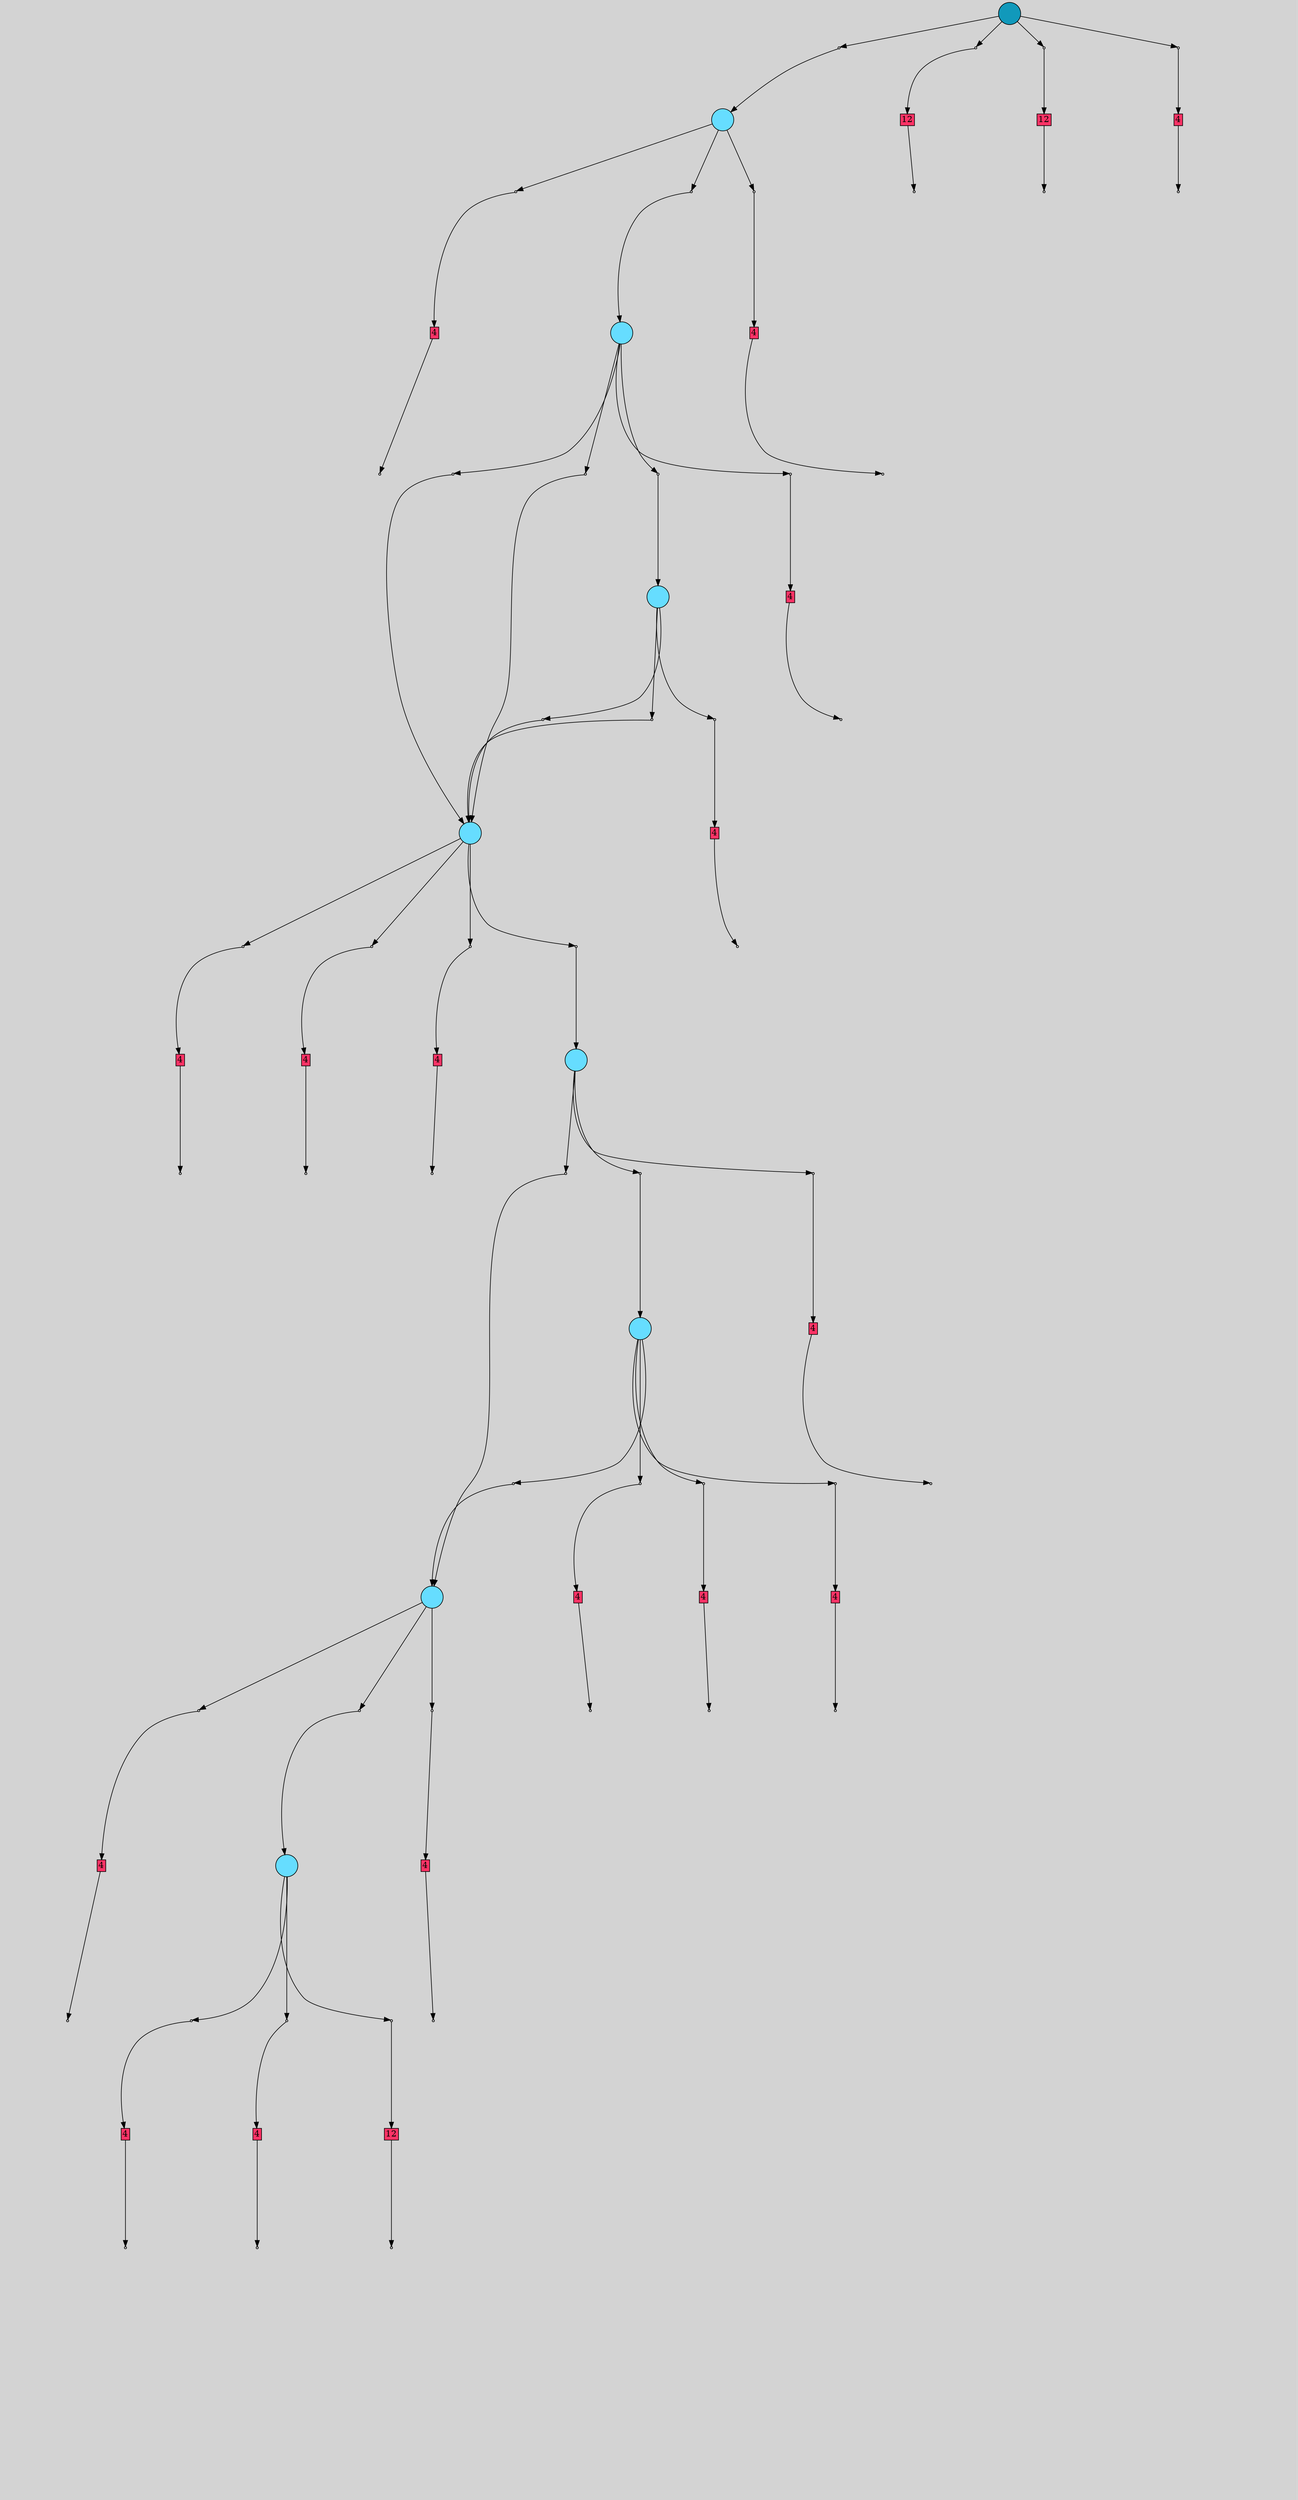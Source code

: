 // File exported with GEGELATI v1.4.0
// On the 2025-07-15 12:23:11
// With the File::TPGGraphDotExporter
digraph{
	graph[pad = "0.212, 0.055" bgcolor = lightgray]
	node[shape=circle style = filled label = ""]
		T1905069 [fillcolor="#1199bb"]
		T903035 [fillcolor="#66ddff"]
		A1904635 [fillcolor="#ff3366" shape=box margin=0.03 width=0 height=0 label="12"]
		A1876797 [fillcolor="#ff3366" shape=box margin=0.03 width=0 height=0 label="12"]
		A1343421 [fillcolor="#ff3366" shape=box margin=0.03 width=0 height=0 label="4"]
		A901953 [fillcolor="#ff3366" shape=box margin=0.03 width=0 height=0 label="4"]
		T366366 [fillcolor="#66ddff"]
		A895043 [fillcolor="#ff3366" shape=box margin=0.03 width=0 height=0 label="4"]
		T318425 [fillcolor="#66ddff"]
		A390807 [fillcolor="#ff3366" shape=box margin=0.03 width=0 height=0 label="4"]
		T392714 [fillcolor="#66ddff"]
		A318287 [fillcolor="#ff3366" shape=box margin=0.03 width=0 height=0 label="4"]
		A318632 [fillcolor="#ff3366" shape=box margin=0.03 width=0 height=0 label="4"]
		A318633 [fillcolor="#ff3366" shape=box margin=0.03 width=0 height=0 label="4"]
		T291994 [fillcolor="#66ddff"]
		A392948 [fillcolor="#ff3366" shape=box margin=0.03 width=0 height=0 label="4"]
		T94793 [fillcolor="#66ddff"]
		T281954 [fillcolor="#66ddff"]
		A290491 [fillcolor="#ff3366" shape=box margin=0.03 width=0 height=0 label="4"]
		A95646 [fillcolor="#ff3366" shape=box margin=0.03 width=0 height=0 label="4"]
		T82025 [fillcolor="#66ddff"]
		A95647 [fillcolor="#ff3366" shape=box margin=0.03 width=0 height=0 label="4"]
		A281641 [fillcolor="#ff3366" shape=box margin=0.03 width=0 height=0 label="4"]
		A281642 [fillcolor="#ff3366" shape=box margin=0.03 width=0 height=0 label="4"]
		A225913 [fillcolor="#ff3366" shape=box margin=0.03 width=0 height=0 label="4"]
		A82189 [fillcolor="#ff3366" shape=box margin=0.03 width=0 height=0 label="4"]
		A80805 [fillcolor="#ff3366" shape=box margin=0.03 width=0 height=0 label="4"]
		A81398 [fillcolor="#ff3366" shape=box margin=0.03 width=0 height=0 label="12"]
		P8198970 [fillcolor="#cccccc" shape=point label="0"] //
		I8198970 [shape=box style=invis label="6|13&1|189#1|362&#92;n11|0&0|181#1|41&#92;n"] //0.244618|0.755035|-1.648964|0.315523|
		P8198970 -> I8198970[style=invis]
		T1905069 -> P8198970 -> T903035
		P8198971 [fillcolor="#cccccc" shape=point label="0"] //
		I8198971 [shape=box style=invis label="9|18&1|193#0|359&#92;n5|6&1|267#0|319&#92;n10|14&0|90#0|54&#92;n10|23&1|344#0|134&#92;n3|0&0|346#0|71&#92;n"] //0.459821|-0.022655|0.015694|-0.057270|-0.795073|0.382358|0.542628|-0.703717|-0.975106|-0.526669|
		P8198971 -> I8198971[style=invis]
		A1904635 [fillcolor="#ff3366" shape=box margin=0.03 width=0 height=0 label="12"]
		T1905069 -> P8198971 -> A1904635
		P8198972 [fillcolor="#cccccc" shape=point label="0"] //
		I8198972 [shape=box style=invis label="8|23&1|112#1|36&#92;n6|8&1|207#1|357&#92;n3|18&0|47#0|56&#92;n19|16&0|114#1|347&#92;n3|13&1|223#1|145&#92;n2|3&0|328#1|136&#92;n18|10&1|15#1|137&#92;n3|4&0|277#0|51&#92;n15|21&0|196#1|108&#92;n11|0&0|322#0|141&#92;n"] //0.883825|0.259463|-0.899687|-0.363343|0.964591|0.904897|2.735545|-0.157635|-0.230926|-0.584118|0.152179|-0.368988|0.105116|0.560807|-0.835545|0.657437|0.100519|0.696373|0.643016|-0.399385|
		P8198972 -> I8198972[style=invis]
		A1876797 [fillcolor="#ff3366" shape=box margin=0.03 width=0 height=0 label="12"]
		T1905069 -> P8198972 -> A1876797
		P8198973 [fillcolor="#cccccc" shape=point label="0"] //
		I8198973 [shape=box style=invis label="16|0&1|303#0|118&#92;n"] //-0.034252|0.657764|
		P8198973 -> I8198973[style=invis]
		A1343421 [fillcolor="#ff3366" shape=box margin=0.03 width=0 height=0 label="4"]
		T1905069 -> P8198973 -> A1343421
		P8198974 [fillcolor="#cccccc" shape=point label="0"] //
		I8198974 [shape=box style=invis label="5|18&1|362#0|241&#92;n7|10&0|210#1|247&#92;n8|4&1|87#1|226&#92;n3|21&0|196#1|299&#92;n11|0&0|322#0|141&#92;n"] //-0.925135|0.753555|-0.378511|0.731420|0.069333|-0.252375|-0.160459|-0.877355|0.432150|-0.399385|
		P8198974 -> I8198974[style=invis]
		A901953 [fillcolor="#ff3366" shape=box margin=0.03 width=0 height=0 label="4"]
		T903035 -> P8198974 -> A901953
		P8198975 [fillcolor="#cccccc" shape=point label="0"] //
		I8198975 [shape=box style=invis label="18|10&1|15#1|137&#92;n5|4&1|87#1|178&#92;n3|21&0|196#1|299&#92;n11|0&0|322#0|141&#92;n"] //0.105116|0.560807|0.069333|-0.252375|-0.160459|-0.877355|0.643016|-0.399385|
		P8198975 -> I8198975[style=invis]
		T903035 -> P8198975 -> T366366
		P8198976 [fillcolor="#cccccc" shape=point label="0"] //
		I8198976 [shape=box style=invis label="16|0&1|341#0|55&#92;n"] //0.748323|0.684589|
		P8198976 -> I8198976[style=invis]
		A895043 [fillcolor="#ff3366" shape=box margin=0.03 width=0 height=0 label="4"]
		T903035 -> P8198976 -> A895043
		P8198977 [fillcolor="#cccccc" shape=point label="1"] //
		I8198977 [shape=box style=invis label="2|0&1|148#0|304&#92;n11|4&1|191#1|49&#92;n10|1&0|215#1|353&#92;n3|14&1|141#1|75&#92;n1|2&0|244#1|112&#92;n11|15&0|348#0|288&#92;n4|8&1|144#1|79&#92;n17|3&1|69#1|194&#92;n18|7&0|145#0|271&#92;n11|18&1|375#1|175&#92;n3|0&1|24#0|87&#92;n18|13&0|138#0|14&#92;n3|10&1|75#0|131&#92;n8|9&1|350#1|152&#92;n15|5&1|364#1|111&#92;n15|15&1|348#0|205&#92;n17|16&1|225#0|291&#92;n0|6&1|57#0|328&#92;n16|11&0|222#1|232&#92;n5|6&0|58#1|35&#92;n16|12&1|126#1|366&#92;n7|10&1|187#1|32&#92;n"] //0.781826|0.267221|0.449228|-0.770037|0.195207|-0.097985|-0.959947|-0.362804|0.670523|-0.559773|-0.174961|-0.163361|-0.901965|-0.767429|-0.876842|-0.792878|0.868880|0.383261|-0.142616|0.356071|0.402004|-0.182426|0.680138|-0.438748|-0.558208|-0.564100|0.031179|0.756670|-0.603312|-0.384606|0.440783|0.457064|0.574013|0.763143|0.827215|0.911975|-0.628025|0.470860|0.875841|-0.762659|-0.671661|-0.632476|0.215671|-0.340044|
		P8198977 -> I8198977[style=invis]
		A1904635 -> P8198977
		P8198978 [fillcolor="#cccccc" shape=point label="1"] //
		I8198978 [shape=box style=invis label="19|8&0|298#1|338&#92;n18|7&0|145#0|271&#92;n15|21&1|2#1|73&#92;n13|10&0|134#0|21&#92;n10|5&1|329#0|346&#92;n14|18&1|375#1|136&#92;n9|13&0|138#0|14&#92;n9|14&1|227#0|104&#92;n1|2&0|244#1|112&#92;n3|21&0|347#0|340&#92;n17|3&1|69#1|39&#92;n15|0&0|326#0|102&#92;n17|9&0|131#1|195&#92;n14|6&0|189#0|264&#92;n16|11&0|54#1|232&#92;n5|10&1|187#1|32&#92;n2|8&0|312#0|320&#92;n17|16&1|225#0|4&#92;n12|12&1|295#0|27&#92;n1|1&1|15#1|0&#92;n11|4&1|191#1|49&#92;n15|15&1|348#0|205&#92;n"] //-0.148723|-0.551045|0.868880|0.383261|-0.162399|0.806936|-0.191257|-0.395948|-0.158615|0.069144|-0.142616|0.356071|0.680138|-0.438748|-0.464571|0.271608|0.670523|-0.559773|-0.012846|-0.453170|-0.876842|-0.792878|-0.486046|0.617228|0.669749|-0.033395|-0.446001|0.724483|-0.466944|0.470860|0.215671|-0.340044|-0.319185|0.930855|0.527738|0.763143|-0.716622|-0.310278|-0.546446|0.753831|0.449228|-0.770037|0.440783|0.457064|
		P8198978 -> I8198978[style=invis]
		A1876797 -> P8198978
		P8198979 [fillcolor="#cccccc" shape=point label="1"] //
		I8198979 [shape=box style=invis label="4|7&1|176#0|150&#92;n9|20&0|117#0|50&#92;n18|5&1|236#1|92&#92;n10|15&1|295#0|20&#92;n3|16&1|334#0|369&#92;n6|0&1|110#1|210&#92;n2|1&1|355#0|191&#92;n11|18&1|223#0|184&#92;n11|2&0|1#0|321&#92;n18|14&1|291#1|272&#92;n3|4&0|240#0|18&#92;n18|11&0|18#1|224&#92;n2|1&0|223#1|266&#92;n5|3&1|146#1|295&#92;n5|12&0|243#0|292&#92;n13|16&0|98#0|76&#92;n12|7&1|236#0|60&#92;n4|13&0|258#1|160&#92;n9|6&1|374#1|49&#92;n0|8&0|168#0|230&#92;n6|14&1|205#0|340&#92;n19|10&0|164#0|99&#92;n4|12&1|125#0|304&#92;n11|7&0|79#1|301&#92;n6|9&0|223#0|223&#92;n"] //0.364591|-0.909944|0.788959|0.197568|-0.624665|0.357144|0.385713|-0.449775|0.687282|-0.582454|0.137668|0.343482|-0.263250|0.005991|-0.059417|-1.253259|-0.307483|1.253176|0.986238|0.448487|-0.380664|0.616934|0.757770|0.694105|-0.569728|-0.382425|-0.390798|-0.865433|-0.238372|0.901978|0.308679|-0.866866|0.578101|-0.664306|-0.318764|-0.439480|-0.760338|0.043224|0.682304|0.387993|0.531244|-0.003019|0.298769|0.510428|0.578631|0.040945|0.112191|-0.232086|-0.071446|-0.124310|
		P8198979 -> I8198979[style=invis]
		A1343421 -> P8198979
		P8198980 [fillcolor="#cccccc" shape=point label="1"] //
		I8198980 [shape=box style=invis label="0|9&0|177#0|58&#92;n4|0&1|191#0|108&#92;n5|13&1|128#0|22&#92;n18|17&1|183#0|127&#92;n17|16&0|48#0|243&#92;n6|3&0|33#1|302&#92;n18|14&1|93#0|273&#92;n9|6&0|173#1|208&#92;n12|15&0|363#0|81&#92;n5|12&0|14#0|147&#92;n11|11&1|60#0|6&#92;n2|10&0|246#0|339&#92;n5|9&0|174#1|184&#92;n11|3&1|189#1|209&#92;n17|8&1|278#1|8&#92;n0|14&1|70#1|331&#92;n0|1&1|258#0|15&#92;n1|7&1|176#1|26&#92;n19|4&0|317#0|157&#92;n11|2&0|257#1|202&#92;n0|15&1|31#1|61&#92;n"] //-0.448461|0.020276|0.781313|0.526572|0.796684|0.919061|0.370386|-0.724904|-0.873035|0.949021|0.246008|0.967611|-0.510460|-0.420570|0.980804|0.764374|0.398010|-0.336023|0.269668|0.189639|0.539697|0.466210|-0.099239|0.373078|-0.098534|0.043315|-0.823161|-0.767217|-0.598816|0.278082|-0.842047|-0.200398|0.445911|-0.245247|0.364591|-0.909944|-0.114505|-0.363926|-0.711015|-0.300476|0.337721|-0.362584|
		P8198980 -> I8198980[style=invis]
		A901953 -> P8198980
		P8198981 [fillcolor="#cccccc" shape=point label="0"] //
		I8198981 [shape=box style=invis label="15|5&1|265#1|313&#92;n5|4&0|125#1|365&#92;n19|10&1|11#1|215&#92;n3|21&0|196#1|299&#92;n11|0&0|322#0|141&#92;n"] //0.863117|0.389418|0.197257|-0.936388|1.875962|-0.515228|-0.160459|-0.877355|0.729564|-0.399385|
		P8198981 -> I8198981[style=invis]
		T366366 -> P8198981 -> T318425
		P8198982 [fillcolor="#cccccc" shape=point label="0"] //
		I8198982 [shape=box style=invis label="16|0&1|303#0|118&#92;n"] //-0.034252|0.657764|
		P8198982 -> I8198982[style=invis]
		A390807 [fillcolor="#ff3366" shape=box margin=0.03 width=0 height=0 label="4"]
		T366366 -> P8198982 -> A390807
		P8198983 [fillcolor="#cccccc" shape=point label="0"] //
		I8198983 [shape=box style=invis label="14|10&1|279#1|177&#92;n14|21&1|120#1|352&#92;n11|0&0|322#0|141&#92;n"] //-0.417930|0.764964|0.473582|-0.139702|0.643016|-0.399385|
		P8198983 -> I8198983[style=invis]
		T366366 -> P8198983 -> T318425
		P8198984 [fillcolor="#cccccc" shape=point label="0"] //
		I8198984 [shape=box style=invis label="17|4&1|291#1|118&#92;n19|10&1|11#1|215&#92;n3|21&0|196#1|299&#92;n11|0&0|322#0|141&#92;n"] //0.919161|0.906996|1.875962|-0.515228|-0.160459|-0.877355|0.643016|-0.399385|
		P8198984 -> I8198984[style=invis]
		T366366 -> P8198984 -> T392714
		P8198985 [fillcolor="#cccccc" shape=point label="1"] //
		I8198985 [shape=box style=invis label="16|16&1|308#1|64&#92;n5|13&1|128#0|65&#92;n18|11&0|352#0|225&#92;n8|7&1|106#0|361&#92;n5|8&0|64#0|70&#92;n6|22&1|28#0|201&#92;n5|14&1|40#1|324&#92;n1|12&0|86#0|56&#92;n7|15&0|224#1|135&#92;n6|3&0|296#1|141&#92;n17|0&1|304#0|336&#92;n10|5&1|75#1|156&#92;n18|4&1|151#0|156&#92;n17|18&1|290#1|172&#92;n10|6&1|154#1|21&#92;n8|14&0|127#1|12&#92;n3|1&1|257#0|15&#92;n5|9&0|162#1|220&#92;n10|10&0|334#1|324&#92;n15|16&0|157#1|271&#92;n2|2&0|31#1|284&#92;n"] //-0.232534|0.041045|0.796684|0.919061|-0.579557|-0.502937|-0.543883|-0.668944|-0.665537|0.288085|0.503608|0.412188|-0.855609|-0.349788|-0.589053|-0.768796|-0.588368|0.695467|0.922673|0.775438|-0.952032|0.653356|-0.655458|0.158031|-0.939089|0.656488|0.276805|-0.333675|-0.829202|-0.648721|0.489991|-0.322974|0.006992|-0.297209|-0.098534|0.043315|0.700610|-0.783162|0.349786|0.180264|0.625147|0.096311|
		P8198985 -> I8198985[style=invis]
		A895043 -> P8198985
		P8198986 [fillcolor="#cccccc" shape=point label="0"] //
		I8198986 [shape=box style=invis label="16|0&1|303#0|118&#92;n"] //-0.034252|0.657764|
		P8198986 -> I8198986[style=invis]
		A318287 [fillcolor="#ff3366" shape=box margin=0.03 width=0 height=0 label="4"]
		T318425 -> P8198986 -> A318287
		P8198987 [fillcolor="#cccccc" shape=point label="0"] //
		I8198987 [shape=box style=invis label="13|9&1|206#1|13&#92;n16|8&1|124#1|267&#92;n19|18&0|321#1|149&#92;n1|10&0|176#0|330&#92;n14|21&1|120#1|352&#92;n11|0&0|322#0|141&#92;n"] //-0.093469|-0.814892|0.554836|0.387862|-1.261820|0.127437|-0.769884|0.233330|0.473582|-0.139702|0.643016|-0.399385|
		P8198987 -> I8198987[style=invis]
		A318632 [fillcolor="#ff3366" shape=box margin=0.03 width=0 height=0 label="4"]
		T318425 -> P8198987 -> A318632
		P8198988 [fillcolor="#cccccc" shape=point label="0"] //
		I8198988 [shape=box style=invis label="16|4&0|227#1|90&#92;n10|5&1|330#0|77&#92;n4|1&1|12#0|148&#92;n7|15&1|324#0|317&#92;n12|2&0|121#1|1&#92;n11|8&0|53#0|15&#92;n3|18&1|301#0|362&#92;n1|10&0|176#0|330&#92;n14|21&1|120#1|352&#92;n11|0&0|322#0|141&#92;n"] //0.061031|0.800783|-0.950414|0.790764|0.024545|0.346331|0.427881|0.403128|-0.822753|-0.307795|-0.710749|0.021276|0.006922|0.031933|-0.769884|0.233330|0.572708|-0.139702|0.643016|-0.399385|
		P8198988 -> I8198988[style=invis]
		A318633 [fillcolor="#ff3366" shape=box margin=0.03 width=0 height=0 label="4"]
		T318425 -> P8198988 -> A318633
		P8198989 [fillcolor="#cccccc" shape=point label="0"] //
		I8198989 [shape=box style=invis label="2|16&1|146#1|29&#92;n17|3&1|53#0|300&#92;n14|11&0|219#1|360&#92;n12|19&0|160#0|35&#92;n2|0&1|241#0|19&#92;n"] //-0.265337|0.285302|-0.253663|0.815005|-0.439158|0.138405|0.314684|0.395626|0.178747|0.162744|
		P8198989 -> I8198989[style=invis]
		T318425 -> P8198989 -> T291994
		P8198990 [fillcolor="#cccccc" shape=point label="1"] //
		I8198990 [shape=box style=invis label="7|15&1|73#1|329&#92;n8|0&1|224#1|181&#92;n17|16&0|48#0|243&#92;n17|6&1|154#0|207&#92;n5|9&0|174#1|184&#92;n18|17&1|367#0|127&#92;n11|13&1|209#1|103&#92;n11|3&1|189#1|209&#92;n0|14&1|70#1|331&#92;n15|11&0|233#0|191&#92;n1|14&0|206#1|353&#92;n8|10&1|271#1|205&#92;n0|1&1|258#0|15&#92;n9|6&0|173#1|208&#92;n10|2&1|310#1|355&#92;n5|4&0|329#0|29&#92;n8|7&1|106#0|323&#92;n5|8&0|64#0|54&#92;n0|15&1|31#1|61&#92;n"] //-0.906580|0.112074|-0.300582|-0.746439|-0.873035|0.949021|0.754324|0.256240|-0.098534|0.043315|0.296191|-0.724904|0.144058|0.005879|-0.823161|-0.767217|-0.842047|-0.200398|-0.434341|0.487275|0.044191|-0.117595|-0.642343|-0.024786|0.445911|-0.245247|0.980804|0.764374|0.632492|0.750557|0.275663|0.781432|-0.543883|-0.668944|-0.665537|0.288085|0.337721|-0.362584|
		P8198990 -> I8198990[style=invis]
		A390807 -> P8198990
		P8198991 [fillcolor="#cccccc" shape=point label="0"] //
		I8198991 [shape=box style=invis label="0|18&1|290#1|266&#92;n7|7&1|39#1|70&#92;n2|8&0|199#0|162&#92;n0|2&0|330#1|249&#92;n3|18&1|301#0|362&#92;n1|10&0|176#0|330&#92;n14|21&1|120#1|352&#92;n11|0&0|322#0|141&#92;n"] //0.256860|0.422439|0.554594|0.741562|-0.694835|-0.392754|0.320160|-0.110423|0.006922|0.031933|-0.769884|0.233330|0.473582|-0.139702|0.643016|-0.399385|
		P8198991 -> I8198991[style=invis]
		T392714 -> P8198991 -> T318425
		P8198992 [fillcolor="#cccccc" shape=point label="0"] //
		I8198992 [shape=box style=invis label="19|10&1|11#1|215&#92;n17|4&1|151#1|118&#92;n3|21&0|196#1|299&#92;n4|0&0|322#0|141&#92;n"] //2.560102|-0.515228|0.919161|0.906996|-0.160459|-0.877355|0.643016|-0.399385|
		P8198992 -> I8198992[style=invis]
		T392714 -> P8198992 -> T318425
		P8198993 [fillcolor="#cccccc" shape=point label="0"] //
		I8198993 [shape=box style=invis label="19|22&1|232#0|278&#92;n12|4&0|266#1|266&#92;n0|21&0|262#0|244&#92;n12|12&0|285#1|126&#92;n8|11&1|229#0|171&#92;n18|21&1|225#0|370&#92;n18|18&0|371#1|128&#92;n1|10&0|186#0|213&#92;n10|9&0|276#1|247&#92;n2|8&0|81#1|352&#92;n15|4&0|104#0|90&#92;n3|21&0|196#1|299&#92;n11|0&0|322#0|141&#92;n"] //-0.525099|0.990786|-0.354991|0.433815|0.322632|0.233181|-0.520654|-0.178106|0.064540|-0.704141|-0.216154|-0.660452|0.607226|0.216906|-0.627785|0.960330|0.711249|0.594692|-0.371565|0.372324|0.162751|-0.963944|-0.160459|-0.877355|1.106081|-0.399385|
		P8198993 -> I8198993[style=invis]
		A392948 [fillcolor="#ff3366" shape=box margin=0.03 width=0 height=0 label="4"]
		T392714 -> P8198993 -> A392948
		P8198994 [fillcolor="#cccccc" shape=point label="1"] //
		I8198994 [shape=box style=invis label="5|9&0|174#1|184&#92;n18|17&1|183#0|127&#92;n17|16&0|48#0|243&#92;n6|3&0|33#1|302&#92;n9|6&0|173#1|208&#92;n12|15&0|363#0|81&#92;n11|11&1|60#0|6&#92;n2|10&0|246#0|339&#92;n11|13&1|209#1|103&#92;n11|3&1|189#1|209&#92;n17|8&1|278#1|8&#92;n0|14&1|70#1|331&#92;n0|1&1|258#0|15&#92;n5|4&0|329#0|29&#92;n8|7&1|106#0|323&#92;n11|2&0|257#1|202&#92;n0|15&1|31#1|61&#92;n"] //-0.098534|0.043315|0.370386|-0.724904|-0.873035|0.949021|0.246008|0.967611|0.980804|0.764374|0.398010|-0.336023|0.539697|0.466210|-0.099239|0.373078|0.144058|0.005879|-0.823161|-0.767217|-0.598816|0.278082|-0.842047|-0.200398|0.445911|-0.245247|0.275663|0.781432|-0.543883|-0.668944|-0.711015|-0.300476|0.337721|-0.362584|
		P8198994 -> I8198994[style=invis]
		A318287 -> P8198994
		P8198995 [fillcolor="#cccccc" shape=point label="1"] //
		I8198995 [shape=box style=invis label="5|9&0|174#1|220&#92;n17|6&1|154#1|207&#92;n3|7&1|331#0|31&#92;n6|3&0|33#1|302&#92;n10|5&1|75#1|156&#92;n5|16&1|12#1|85&#92;n12|15&0|363#0|81&#92;n11|3&1|189#1|209&#92;n11|11&1|60#0|6&#92;n13|2&0|31#1|284&#92;n11|13&1|209#1|103&#92;n5|8&0|64#0|70&#92;n10|4&0|3#0|7&#92;n10|14&0|204#0|171&#92;n0|1&1|258#0|15&#92;n18|7&1|7#1|26&#92;n18|17&1|183#0|127&#92;n8|10&1|106#0|94&#92;n11|16&0|257#1|202&#92;n"] //-0.098534|0.043315|0.754324|0.256240|-0.514980|0.239226|0.246008|0.967611|-0.655458|0.158031|0.590571|-0.341194|0.398010|-0.336023|-0.823161|-0.767217|0.539697|0.466210|0.625147|0.096311|0.185222|0.005879|-0.665537|0.288085|0.170786|0.849272|-0.715505|0.550771|0.445911|-0.245247|0.364591|-0.909944|0.370386|-0.724904|-0.543883|-0.668944|-0.711015|-0.469182|
		P8198995 -> I8198995[style=invis]
		A318632 -> P8198995
		P8198996 [fillcolor="#cccccc" shape=point label="1"] //
		I8198996 [shape=box style=invis label="10|5&1|75#1|156&#92;n18|7&1|33#1|26&#92;n7|17&0|224#1|135&#92;n18|12&1|183#0|127&#92;n17|18&1|199#1|112&#92;n5|9&0|162#1|220&#92;n19|19&0|369#1|261&#92;n13|15&0|103#1|169&#92;n17|6&1|154#1|207&#92;n10|2&1|310#1|355&#92;n14|4&0|68#0|50&#92;n0|23&1|244#0|9&#92;n12|11&0|233#0|191&#92;n15|16&0|43#0|156&#92;n10|9&1|71#0|168&#92;n7|5&0|101#0|20&#92;n3|3&0|15#0|35&#92;n13|17&0|221#0|328&#92;n10|10&1|255#1|188&#92;n0|15&1|131#1|206&#92;n0|1&1|258#0|15&#92;n10|14&0|204#0|171&#92;n18|13&1|130#0|188&#92;n3|8&0|61#0|353&#92;n19|16&0|10#1|69&#92;n0|2&1|86#1|324&#92;n8|7&1|106#0|94&#92;n19|13&1|274#1|287&#92;n"] //-0.655458|0.158031|0.364591|-0.909944|-0.588368|0.695467|0.575786|-0.724904|-0.519430|-0.495295|-0.098534|0.043315|0.453784|0.187864|0.987086|-0.227202|0.754324|0.256240|0.632492|0.750557|0.361990|-0.600934|-0.221350|0.013239|-0.222745|0.487275|0.162290|-0.844300|0.370649|0.604173|0.627714|0.005896|0.496094|-0.113047|0.266238|-0.860180|0.877290|0.248834|-0.093304|-0.737641|0.445911|-0.245247|-0.715505|0.550771|-0.670842|-0.473372|-0.442801|-0.340562|0.292403|0.344036|-0.350041|0.188956|-0.543883|-0.668944|0.201604|0.097691|
		P8198996 -> I8198996[style=invis]
		A318633 -> P8198996
		P8198997 [fillcolor="#cccccc" shape=point label="0"] //
		I8198997 [shape=box style=invis label="5|3&1|342#1|226&#92;n17|10&0|51#1|295&#92;n14|21&1|120#1|352&#92;n11|0&0|322#0|141&#92;n"] //0.069333|-0.252375|0.444809|0.367915|0.572708|-0.139702|1.133138|-0.399385|
		P8198997 -> I8198997[style=invis]
		T291994 -> P8198997 -> T94793
		P8198998 [fillcolor="#cccccc" shape=point label="0"] //
		I8198998 [shape=box style=invis label="5|1&1|37#0|373&#92;n19|20&0|145#0|140&#92;n19|13&0|164#0|238&#92;n10|0&1|75#0|349&#92;n"] //-0.929955|0.558907|-0.452697|-0.884624|-0.870444|-0.968304|0.636267|-0.440368|
		P8198998 -> I8198998[style=invis]
		T291994 -> P8198998 -> T281954
		P8198999 [fillcolor="#cccccc" shape=point label="0"] //
		I8198999 [shape=box style=invis label="13|0&1|194#1|290&#92;n17|9&1|224#0|309&#92;n11|3&1|63#0|297&#92;n8|10&0|264#1|260&#92;n11|18&1|323#1|375&#92;n14|21&0|3#0|234&#92;n11|0&0|322#0|141&#92;n"] //-0.823854|-0.278629|-0.553329|0.135693|0.713115|0.953665|-0.259654|-0.454200|0.702635|0.408155|0.032878|-0.537871|0.643016|-0.321874|
		P8198999 -> I8198999[style=invis]
		A290491 [fillcolor="#ff3366" shape=box margin=0.03 width=0 height=0 label="4"]
		T291994 -> P8198999 -> A290491
		P8199000 [fillcolor="#cccccc" shape=point label="1"] //
		I8199000 [shape=box style=invis label="5|9&0|174#1|220&#92;n6|3&0|33#1|302&#92;n17|6&1|154#1|207&#92;n3|7&1|331#0|31&#92;n10|5&1|75#1|156&#92;n5|16&1|12#1|85&#92;n12|15&0|363#0|81&#92;n12|10&1|103#1|330&#92;n11|3&1|189#1|209&#92;n11|11&1|60#0|6&#92;n13|2&0|31#1|284&#92;n5|8&0|64#0|70&#92;n10|4&0|3#0|7&#92;n11|13&1|209#1|103&#92;n18|17&1|183#0|127&#92;n0|1&1|258#0|15&#92;n19|14&0|313#0|221&#92;n8|7&1|106#0|94&#92;n11|16&0|257#1|202&#92;n"] //-0.098534|0.043315|0.246008|0.967611|0.806269|0.256240|-0.514980|0.239226|-0.655458|0.158031|0.590571|-0.341194|0.576646|-0.336023|-0.628855|-0.366607|-0.823161|-0.767217|0.539697|0.466210|0.625147|0.096311|-0.665537|0.288085|0.170786|0.849272|0.185222|0.004604|0.370386|-0.724904|0.445911|-0.245247|0.003546|-0.341278|-0.543883|-0.668944|-0.711015|-0.469182|
		P8199000 -> I8199000[style=invis]
		A392948 -> P8199000
		P8199001 [fillcolor="#cccccc" shape=point label="0"] //
		I8199001 [shape=box style=invis label="15|3&1|158#1|335&#92;n17|10&0|51#1|295&#92;n14|21&1|120#1|352&#92;n11|0&0|322#0|141&#92;n"] //-0.579776|0.022722|0.413671|0.367915|0.572708|-0.139702|0.643016|-0.399385|
		P8199001 -> I8199001[style=invis]
		A95646 [fillcolor="#ff3366" shape=box margin=0.03 width=0 height=0 label="4"]
		T94793 -> P8199001 -> A95646
		P8199002 [fillcolor="#cccccc" shape=point label="0"] //
		I8199002 [shape=box style=invis label="17|6&1|139#0|157&#92;n14|11&0|222#1|136&#92;n14|10&0|11#1|224&#92;n14|21&1|120#1|352&#92;n11|0&0|322#0|141&#92;n"] //0.173390|0.474705|-0.319826|0.138405|0.787368|-0.515228|0.572708|-0.139702|0.643016|-0.399385|
		P8199002 -> I8199002[style=invis]
		T94793 -> P8199002 -> T82025
		P8199003 [fillcolor="#cccccc" shape=point label="0"] //
		I8199003 [shape=box style=invis label="15|3&1|158#1|335&#92;n17|10&0|51#1|295&#92;n14|21&1|120#1|352&#92;n11|0&0|322#0|141&#92;n"] //-0.579776|0.022722|0.413671|0.367915|0.572708|-0.139702|0.643016|-0.399385|
		P8199003 -> I8199003[style=invis]
		A95647 [fillcolor="#ff3366" shape=box margin=0.03 width=0 height=0 label="4"]
		T94793 -> P8199003 -> A95647
		P8199004 [fillcolor="#cccccc" shape=point label="0"] //
		I8199004 [shape=box style=invis label="19|0&1|205#1|150&#92;n"] //-0.375445|0.405105|
		P8199004 -> I8199004[style=invis]
		A281641 [fillcolor="#ff3366" shape=box margin=0.03 width=0 height=0 label="4"]
		T281954 -> P8199004 -> A281641
		P8199005 [fillcolor="#cccccc" shape=point label="0"] //
		I8199005 [shape=box style=invis label="14|21&1|120#1|352&#92;n11|0&1|322#0|141&#92;n"] //1.047473|-0.139702|0.643016|-0.720131|
		P8199005 -> I8199005[style=invis]
		A281642 [fillcolor="#ff3366" shape=box margin=0.03 width=0 height=0 label="4"]
		T281954 -> P8199005 -> A281642
		P8199006 [fillcolor="#cccccc" shape=point label="0"] //
		I8199006 [shape=box style=invis label="14|21&1|120#1|352&#92;n11|0&1|290#0|141&#92;n"] //0.572708|-0.139702|0.643016|-0.399385|
		P8199006 -> I8199006[style=invis]
		T281954 -> P8199006 -> T94793
		P8199007 [fillcolor="#cccccc" shape=point label="0"] //
		I8199007 [shape=box style=invis label="18|16&1|60#1|128&#92;n13|22&0|88#1|294&#92;n14|21&1|120#1|352&#92;n11|0&0|142#0|141&#92;n"] //0.061011|-0.612579|-0.203299|-0.621200|0.572708|-0.139702|0.643016|-0.399385|
		P8199007 -> I8199007[style=invis]
		A225913 [fillcolor="#ff3366" shape=box margin=0.03 width=0 height=0 label="4"]
		T281954 -> P8199007 -> A225913
		P8199008 [fillcolor="#cccccc" shape=point label="1"] //
		I8199008 [shape=box style=invis label="3|7&1|331#0|31&#92;n5|9&0|174#1|220&#92;n17|6&1|154#1|207&#92;n6|3&0|33#1|302&#92;n10|5&1|75#1|156&#92;n5|16&0|12#1|85&#92;n12|15&0|363#0|81&#92;n12|10&1|103#1|330&#92;n11|11&1|60#0|6&#92;n5|8&0|64#0|70&#92;n13|2&0|31#1|284&#92;n11|13&1|209#1|103&#92;n11|3&1|189#1|209&#92;n10|14&0|204#0|171&#92;n10|4&0|3#0|7&#92;n0|1&1|258#0|15&#92;n18|17&1|183#0|127&#92;n8|7&1|106#0|94&#92;n11|16&0|257#1|202&#92;n"] //-0.514980|0.239226|-0.098534|0.043315|0.754324|0.256240|0.246008|0.967611|-0.655458|0.158031|0.590571|-0.341194|0.398010|-0.336023|-0.628855|-0.366607|0.539697|0.466210|-0.665537|0.288085|0.625147|0.096311|0.185222|0.005879|-0.823161|-0.767217|-0.715505|0.550771|0.170786|0.849272|0.445911|-0.245247|0.370386|-0.724904|-0.543883|-0.668944|-0.711015|-0.300476|
		P8199008 -> I8199008[style=invis]
		A290491 -> P8199008
		P8199009 [fillcolor="#cccccc" shape=point label="1"] //
		I8199009 [shape=box style=invis label="11|11&1|60#0|6&#92;n3|7&1|331#0|31&#92;n5|9&0|174#1|220&#92;n10|5&1|75#1|156&#92;n17|6&1|154#1|207&#92;n6|3&0|33#1|302&#92;n12|15&0|363#0|81&#92;n11|3&1|149#1|209&#92;n13|2&0|31#1|284&#92;n10|14&0|204#0|171&#92;n11|13&1|209#1|163&#92;n12|10&1|103#1|330&#92;n5|8&0|64#0|70&#92;n10|4&0|3#0|7&#92;n0|1&1|258#0|15&#92;n18|7&1|176#1|209&#92;n18|17&1|183#0|127&#92;n11|16&0|257#1|202&#92;n"] //0.539697|0.466210|-0.514980|0.239226|-0.098534|0.043315|-0.655458|0.158031|0.754324|0.256240|0.246008|0.967611|0.398010|-0.336023|-0.823161|-0.767217|0.625147|0.096311|-0.715505|0.550771|0.185222|0.005879|-0.628855|-0.366607|-0.665537|0.288085|0.170786|0.849272|0.445911|-0.245247|0.350015|-0.909944|0.237820|-0.724904|-0.711015|-0.300476|
		P8199009 -> I8199009[style=invis]
		A95646 -> P8199009
		P8199010 [fillcolor="#cccccc" shape=point label="0"] //
		I8199010 [shape=box style=invis label="19|13&0|98#0|58&#92;n0|23&1|195#0|216&#92;n1|11&0|311#0|181&#92;n19|10&0|11#1|224&#92;n14|21&1|120#1|352&#92;n11|0&0|322#0|141&#92;n"] //-0.183580|0.018763|0.033010|-0.208605|0.906979|0.895328|0.787368|-0.515228|0.572708|-0.139702|0.643016|-0.399385|
		P8199010 -> I8199010[style=invis]
		A82189 [fillcolor="#ff3366" shape=box margin=0.03 width=0 height=0 label="4"]
		T82025 -> P8199010 -> A82189
		P8199011 [fillcolor="#cccccc" shape=point label="0"] //
		I8199011 [shape=box style=invis label="17|3&0|207#0|182&#92;n17|10&0|51#1|295&#92;n14|21&1|120#1|352&#92;n11|0&0|322#0|141&#92;n"] //-0.962604|-0.330005|0.745671|0.367915|0.572708|-0.139702|0.643016|-0.399385|
		P8199011 -> I8199011[style=invis]
		A80805 [fillcolor="#ff3366" shape=box margin=0.03 width=0 height=0 label="4"]
		T82025 -> P8199011 -> A80805
		P8199012 [fillcolor="#cccccc" shape=point label="0"] //
		I8199012 [shape=box style=invis label="9|18&1|193#0|359&#92;n5|6&1|267#0|319&#92;n10|14&0|90#0|54&#92;n10|23&1|344#0|134&#92;n3|0&0|346#0|71&#92;n"] //0.459821|-0.022655|0.015694|-0.057270|-0.795073|0.382358|0.542628|-0.703717|-0.975106|-0.526669|
		P8199012 -> I8199012[style=invis]
		A81398 [fillcolor="#ff3366" shape=box margin=0.03 width=0 height=0 label="12"]
		T82025 -> P8199012 -> A81398
		P8199013 [fillcolor="#cccccc" shape=point label="1"] //
		I8199013 [shape=box style=invis label="3|7&1|331#0|31&#92;n5|9&0|174#1|220&#92;n10|5&1|75#1|156&#92;n17|6&1|154#1|207&#92;n6|3&0|33#1|302&#92;n12|10&1|103#1|330&#92;n5|16&0|12#1|85&#92;n12|15&0|363#0|81&#92;n11|11&1|60#0|6&#92;n11|3&1|149#1|209&#92;n13|2&0|31#1|284&#92;n11|13&1|209#1|103&#92;n5|8&0|64#0|70&#92;n10|14&0|204#0|171&#92;n10|4&0|3#0|7&#92;n0|1&1|258#0|15&#92;n18|7&1|176#1|26&#92;n18|17&1|183#0|127&#92;n11|16&0|257#1|202&#92;n"] //-0.514980|0.239226|-0.098534|0.043315|-0.655458|0.158031|0.754324|0.256240|0.246008|0.967611|-0.628855|-0.366607|0.590571|-0.341194|0.398010|-0.336023|0.539697|0.466210|-0.823161|-0.767217|0.625147|0.096311|0.185222|0.005879|-0.665537|0.288085|-0.715505|0.550771|0.170786|0.849272|0.445911|-0.245247|0.364591|-0.909944|0.370386|-0.724904|-0.711015|-0.300476|
		P8199013 -> I8199013[style=invis]
		A95647 -> P8199013
		P8199014 [fillcolor="#cccccc" shape=point label="1"] //
		I8199014 [shape=box style=invis label="4|14&1|60#0|108&#92;n2|18&0|312#0|58&#92;n4|17&0|213#0|354&#92;n6|22&0|86#1|100&#92;n18|11&0|18#1|224&#92;n11|7&0|238#1|301&#92;n6|0&1|110#1|210&#92;n13|4&0|328#1|280&#92;n1|16&0|232#0|89&#92;n11|18&1|223#0|184&#92;n12|16&0|321#0|120&#92;n13|12&0|175#1|276&#92;n9|6&1|65#1|324&#92;n2|23&1|248#0|284&#92;n3|10&0|191#1|356&#92;n1|23&1|171#1|339&#92;n12|5&0|120#0|115&#92;n4|0&0|258#1|160&#92;n1|1&1|355#0|191&#92;n13|20&0|334#1|186&#92;n9|8&0|164#1|221&#92;n1|14&0|340#0|96&#92;n9|13&1|351#1|355&#92;n2|3&0|223#1|266&#92;n8|2&0|206#0|261&#92;n0|15&1|131#0|318&#92;n6|9&0|223#0|223&#92;n6|7&0|203#1|152&#92;n"] //0.009189|-0.097409|0.652540|0.159843|0.962639|0.000560|0.696144|0.105468|0.508896|0.694105|0.112191|-0.320836|0.137668|0.343482|0.215556|0.732025|0.842680|0.454191|-0.059417|-0.767179|0.987852|-0.789666|-0.250324|-0.571476|0.030731|-0.051671|-0.275738|0.408113|-0.495368|-0.200908|0.571983|0.553036|0.303956|0.013069|-0.318764|-0.439480|-0.263250|0.005991|-0.440145|0.698368|-0.760517|0.075855|0.382552|0.829163|0.704849|0.064274|-0.569728|-0.382425|0.604254|-0.467556|-0.093304|-0.737641|-0.071446|-0.124310|0.602731|0.835238|
		P8199014 -> I8199014[style=invis]
		A281641 -> P8199014
		P8199015 [fillcolor="#cccccc" shape=point label="1"] //
		I8199015 [shape=box style=invis label="5|9&0|174#1|220&#92;n10|5&1|75#1|156&#92;n17|6&1|154#1|207&#92;n6|3&0|33#1|302&#92;n12|10&1|103#1|330&#92;n5|16&0|12#1|85&#92;n12|15&0|363#0|81&#92;n11|11&1|60#0|6&#92;n11|3&1|149#1|209&#92;n18|7&1|176#1|26&#92;n11|13&1|209#1|103&#92;n5|8&0|64#0|70&#92;n10|14&0|204#0|171&#92;n10|4&0|3#0|7&#92;n0|1&1|258#0|15&#92;n13|2&0|31#1|284&#92;n18|17&1|183#0|127&#92;n11|16&0|257#1|202&#92;n"] //-0.098534|0.043315|-0.655458|0.158031|0.754324|0.256240|0.246008|0.967611|-0.628855|-0.366607|0.590571|-0.341194|0.398010|-0.336023|0.539697|0.466210|-0.823161|-0.767217|0.364591|-0.909944|0.185222|0.005879|-0.665537|0.288085|-0.715505|0.550771|0.170786|0.849272|0.445911|-0.245247|0.625147|0.096311|0.370386|-0.724904|-0.711015|-0.300476|
		P8199015 -> I8199015[style=invis]
		A281642 -> P8199015
		P8199016 [fillcolor="#cccccc" shape=point label="1"] //
		I8199016 [shape=box style=invis label="3|7&1|331#0|31&#92;n10|5&1|75#1|156&#92;n5|9&0|174#1|220&#92;n17|6&1|154#1|207&#92;n6|3&0|33#1|302&#92;n12|10&1|103#1|330&#92;n12|15&0|363#0|81&#92;n5|16&0|12#1|314&#92;n18|17&1|183#0|127&#92;n13|2&0|31#1|284&#92;n11|13&1|209#1|103&#92;n5|8&0|64#0|70&#92;n11|3&1|149#1|209&#92;n10|14&0|204#0|171&#92;n10|4&0|3#0|7&#92;n0|1&1|258#0|15&#92;n11|11&1|60#0|6&#92;n8|7&1|106#0|94&#92;n11|16&0|257#1|202&#92;n"] //-0.514980|0.239226|-0.655458|0.158031|-0.098534|0.043315|0.754324|0.256240|0.246008|0.967611|-0.628855|-0.366607|0.398010|-0.336023|0.590571|-0.341194|0.370386|-0.724904|0.625147|0.096311|0.185222|0.005879|-0.665537|0.288085|-0.823161|-0.767217|-0.715505|0.550771|0.170786|0.849272|0.445911|-0.245247|0.539697|0.466210|-0.543883|-0.668944|-0.711015|-0.300476|
		P8199016 -> I8199016[style=invis]
		A225913 -> P8199016
		P8199017 [fillcolor="#cccccc" shape=point label="1"] //
		I8199017 [shape=box style=invis label="3|7&1|331#0|31&#92;n12|0&0|233#0|191&#92;n3|3&0|163#1|178&#92;n5|9&0|174#1|220&#92;n10|19&0|42#0|329&#92;n12|15&0|363#0|81&#92;n17|6&1|154#1|337&#92;n11|11&1|60#0|6&#92;n5|10&1|175#1|38&#92;n1|13&0|250#0|252&#92;n13|10&0|82#0|139&#92;n11|3&1|149#1|209&#92;n13|2&0|31#1|284&#92;n10|4&0|3#0|7&#92;n9|12&0|157#0|199&#92;n5|8&0|64#0|70&#92;n10|14&0|204#0|171&#92;n6|13&1|169#1|103&#92;n11|16&0|257#1|202&#92;n18|7&1|176#1|209&#92;n10|5&1|75#1|156&#92;n17|9&0|256#0|327&#92;n0|1&1|258#0|15&#92;n"] //-0.514980|0.239226|-0.434341|0.487275|-0.123200|-0.002058|-0.098534|0.043315|0.912276|0.977872|0.398010|-0.336023|-1.482246|0.256240|0.539697|0.466210|-0.218776|0.873243|0.339329|-0.089773|0.170683|0.034514|-0.823161|-0.767217|0.625147|0.096311|0.170786|0.849272|0.751548|-0.346192|-0.665537|0.288085|-0.715505|0.550771|0.185222|0.005879|-0.711015|-0.300476|0.364591|-0.909944|-0.655458|0.158031|0.283799|-0.918852|0.445911|-0.245247|
		P8199017 -> I8199017[style=invis]
		A82189 -> P8199017
		P8199018 [fillcolor="#cccccc" shape=point label="1"] //
		I8199018 [shape=box style=invis label="3|7&1|331#0|31&#92;n5|9&0|174#1|220&#92;n12|15&0|363#0|81&#92;n17|6&1|154#1|337&#92;n10|5&1|75#1|156&#92;n11|3&1|149#1|209&#92;n13|2&0|31#1|284&#92;n6|13&1|209#1|103&#92;n5|8&0|64#0|70&#92;n12|10&1|103#1|330&#92;n2|11&0|57#1|53&#92;n10|14&0|204#0|171&#92;n10|4&0|3#0|7&#92;n18|7&1|176#1|209&#92;n0|1&1|258#0|15&#92;n17|9&0|256#0|327&#92;n11|16&0|257#1|202&#92;n"] //-0.514980|0.239226|-0.098534|0.043315|0.398010|-0.336023|0.754324|0.256240|-0.655458|0.158031|-0.823161|-0.767217|0.625147|0.096311|0.185222|0.005879|-0.665537|0.288085|-0.628855|-0.366607|0.503063|-0.094533|-0.715505|0.550771|0.170786|0.849272|0.364591|-0.909944|0.445911|-0.245247|0.549490|-0.918852|-0.711015|-0.300476|
		P8199018 -> I8199018[style=invis]
		A80805 -> P8199018
		P8199019 [fillcolor="#cccccc" shape=point label="1"] //
		I8199019 [shape=box style=invis label="2|8&0|49#0|320&#92;n16|12&1|126#1|366&#92;n19|18&1|2#0|8&#92;n5|0&0|152#1|310&#92;n9|9&1|353#0|135&#92;n18|13&0|138#0|14&#92;n11|4&1|191#1|49&#92;n3|14&1|141#1|75&#92;n1|2&0|244#1|112&#92;n11|15&0|348#0|288&#92;n4|8&1|144#1|79&#92;n17|3&1|69#1|194&#92;n18|7&0|145#0|271&#92;n3|0&1|24#0|87&#92;n10|1&0|215#1|353&#92;n15|5&1|364#1|111&#92;n3|10&1|75#0|131&#92;n13|15&1|133#1|136&#92;n17|16&1|225#0|291&#92;n12|12&1|295#0|27&#92;n0|6&1|57#0|328&#92;n16|11&0|222#1|232&#92;n5|6&0|58#1|35&#92;n5|10&1|187#1|32&#92;n"] //-0.319185|0.930855|-0.671661|-0.632476|-0.473475|0.807015|0.257564|0.649122|-0.408644|-0.297465|0.680138|-0.438748|0.449228|-0.770037|-0.959947|-0.362804|0.670523|-0.559773|-0.174961|-0.163361|-0.901965|-0.767429|-0.876842|-0.792878|0.868880|0.383261|0.402004|-0.182426|0.195207|-0.097985|-0.603312|-0.384606|-0.558208|-0.564100|0.611945|0.068900|0.574013|0.763143|-0.716622|-0.310278|0.827215|0.911975|-0.628025|0.470860|0.875841|-0.762659|0.215671|-0.340044|
		P8199019 -> I8199019[style=invis]
		A81398 -> P8199019
}
